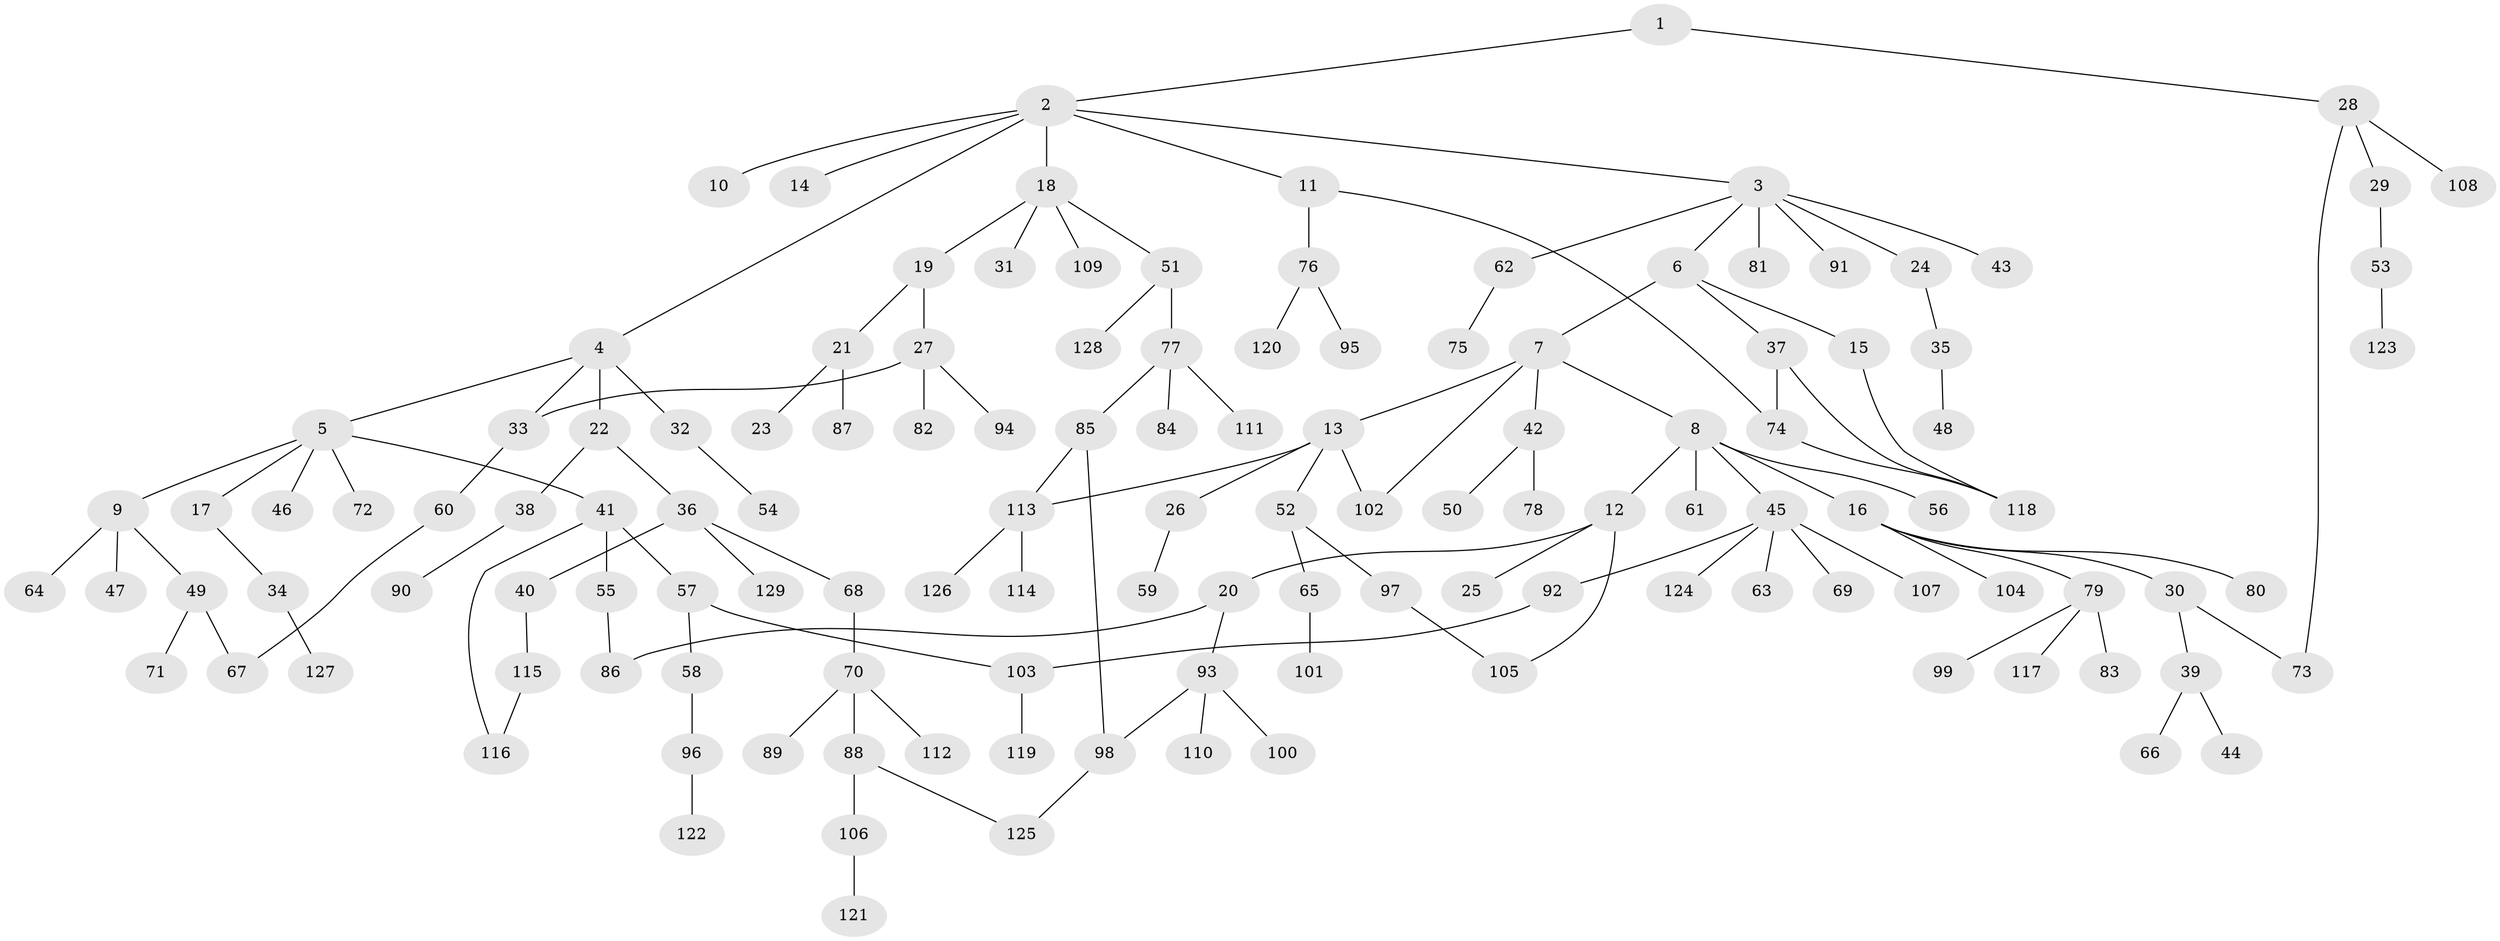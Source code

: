 // coarse degree distribution, {2: 0.23595505617977527, 6: 0.033707865168539325, 8: 0.011235955056179775, 7: 0.02247191011235955, 5: 0.0449438202247191, 1: 0.43820224719101125, 3: 0.16853932584269662, 4: 0.0449438202247191}
// Generated by graph-tools (version 1.1) at 2025/23/03/03/25 07:23:30]
// undirected, 129 vertices, 142 edges
graph export_dot {
graph [start="1"]
  node [color=gray90,style=filled];
  1;
  2;
  3;
  4;
  5;
  6;
  7;
  8;
  9;
  10;
  11;
  12;
  13;
  14;
  15;
  16;
  17;
  18;
  19;
  20;
  21;
  22;
  23;
  24;
  25;
  26;
  27;
  28;
  29;
  30;
  31;
  32;
  33;
  34;
  35;
  36;
  37;
  38;
  39;
  40;
  41;
  42;
  43;
  44;
  45;
  46;
  47;
  48;
  49;
  50;
  51;
  52;
  53;
  54;
  55;
  56;
  57;
  58;
  59;
  60;
  61;
  62;
  63;
  64;
  65;
  66;
  67;
  68;
  69;
  70;
  71;
  72;
  73;
  74;
  75;
  76;
  77;
  78;
  79;
  80;
  81;
  82;
  83;
  84;
  85;
  86;
  87;
  88;
  89;
  90;
  91;
  92;
  93;
  94;
  95;
  96;
  97;
  98;
  99;
  100;
  101;
  102;
  103;
  104;
  105;
  106;
  107;
  108;
  109;
  110;
  111;
  112;
  113;
  114;
  115;
  116;
  117;
  118;
  119;
  120;
  121;
  122;
  123;
  124;
  125;
  126;
  127;
  128;
  129;
  1 -- 2;
  1 -- 28;
  2 -- 3;
  2 -- 4;
  2 -- 10;
  2 -- 11;
  2 -- 14;
  2 -- 18;
  3 -- 6;
  3 -- 24;
  3 -- 43;
  3 -- 62;
  3 -- 81;
  3 -- 91;
  4 -- 5;
  4 -- 22;
  4 -- 32;
  4 -- 33;
  5 -- 9;
  5 -- 17;
  5 -- 41;
  5 -- 46;
  5 -- 72;
  6 -- 7;
  6 -- 15;
  6 -- 37;
  7 -- 8;
  7 -- 13;
  7 -- 42;
  7 -- 102;
  8 -- 12;
  8 -- 16;
  8 -- 45;
  8 -- 56;
  8 -- 61;
  9 -- 47;
  9 -- 49;
  9 -- 64;
  11 -- 74;
  11 -- 76;
  12 -- 20;
  12 -- 25;
  12 -- 105;
  13 -- 26;
  13 -- 52;
  13 -- 102;
  13 -- 113;
  15 -- 118;
  16 -- 30;
  16 -- 79;
  16 -- 80;
  16 -- 104;
  17 -- 34;
  18 -- 19;
  18 -- 31;
  18 -- 51;
  18 -- 109;
  19 -- 21;
  19 -- 27;
  20 -- 86;
  20 -- 93;
  21 -- 23;
  21 -- 87;
  22 -- 36;
  22 -- 38;
  24 -- 35;
  26 -- 59;
  27 -- 82;
  27 -- 94;
  27 -- 33;
  28 -- 29;
  28 -- 73;
  28 -- 108;
  29 -- 53;
  30 -- 39;
  30 -- 73;
  32 -- 54;
  33 -- 60;
  34 -- 127;
  35 -- 48;
  36 -- 40;
  36 -- 68;
  36 -- 129;
  37 -- 118;
  37 -- 74;
  38 -- 90;
  39 -- 44;
  39 -- 66;
  40 -- 115;
  41 -- 55;
  41 -- 57;
  41 -- 116;
  42 -- 50;
  42 -- 78;
  45 -- 63;
  45 -- 69;
  45 -- 92;
  45 -- 107;
  45 -- 124;
  49 -- 71;
  49 -- 67;
  51 -- 77;
  51 -- 128;
  52 -- 65;
  52 -- 97;
  53 -- 123;
  55 -- 86;
  57 -- 58;
  57 -- 103;
  58 -- 96;
  60 -- 67;
  62 -- 75;
  65 -- 101;
  68 -- 70;
  70 -- 88;
  70 -- 89;
  70 -- 112;
  74 -- 118;
  76 -- 95;
  76 -- 120;
  77 -- 84;
  77 -- 85;
  77 -- 111;
  79 -- 83;
  79 -- 99;
  79 -- 117;
  85 -- 98;
  85 -- 113;
  88 -- 106;
  88 -- 125;
  92 -- 103;
  93 -- 100;
  93 -- 110;
  93 -- 98;
  96 -- 122;
  97 -- 105;
  98 -- 125;
  103 -- 119;
  106 -- 121;
  113 -- 114;
  113 -- 126;
  115 -- 116;
}
